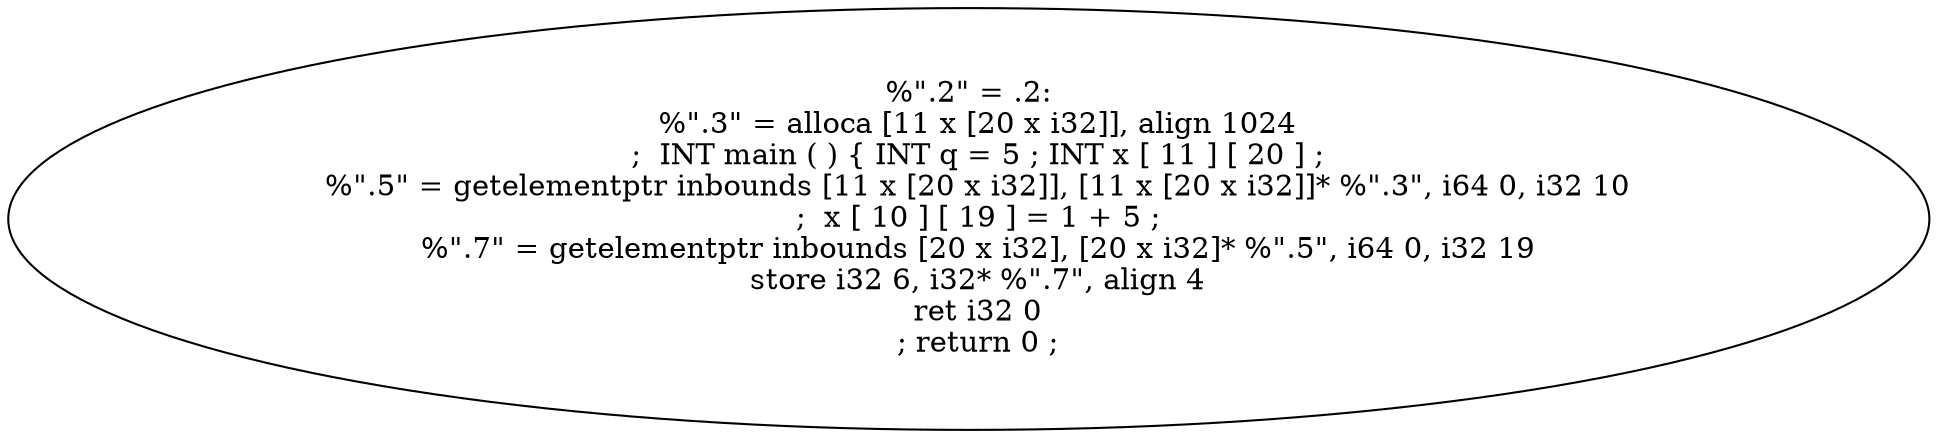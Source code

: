 digraph AST {
  "139136231613504" [label="%\".2\" = .2:
  %\".3\" = alloca [11 x [20 x i32]], align 1024
  ;  INT main ( ) { INT q = 5 ; INT x [ 11 ] [ 20 ] ;
  %\".5\" = getelementptr inbounds [11 x [20 x i32]], [11 x [20 x i32]]* %\".3\", i64 0, i32 10
  ;  x [ 10 ] [ 19 ] = 1 + 5 ;
  %\".7\" = getelementptr inbounds [20 x i32], [20 x i32]* %\".5\", i64 0, i32 19
  store i32 6, i32* %\".7\", align 4
  ret i32 0
  ; return 0 ;"];
}

